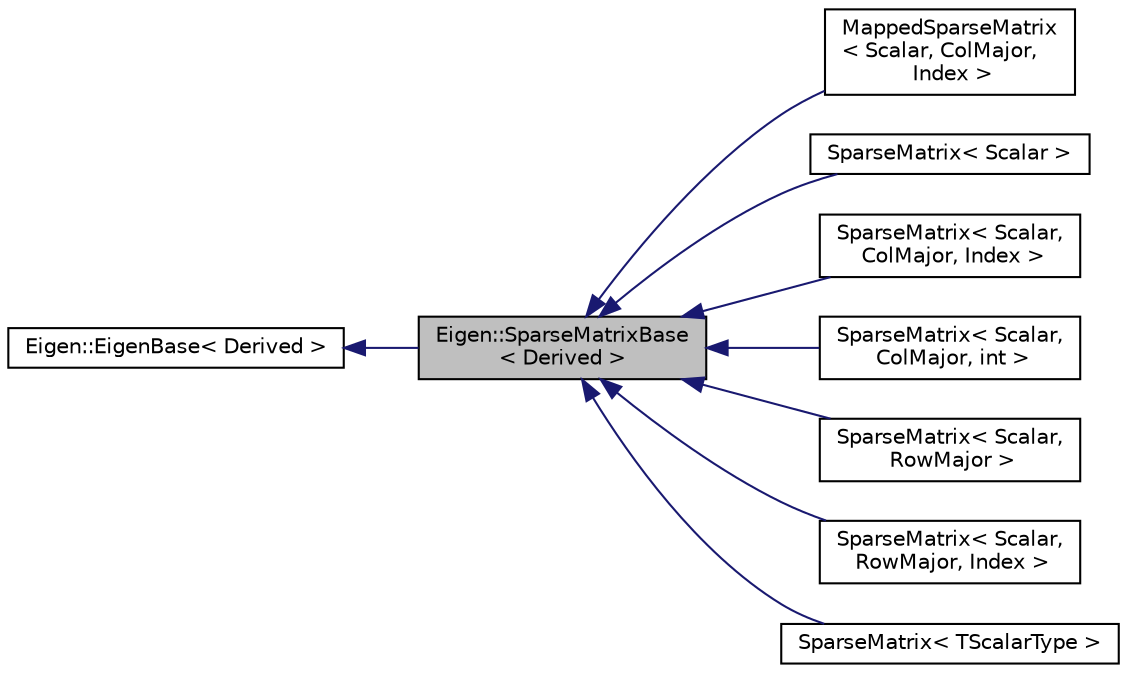 digraph "Eigen::SparseMatrixBase&lt; Derived &gt;"
{
  edge [fontname="Helvetica",fontsize="10",labelfontname="Helvetica",labelfontsize="10"];
  node [fontname="Helvetica",fontsize="10",shape=record];
  rankdir="LR";
  Node1 [label="Eigen::SparseMatrixBase\l\< Derived \>",height=0.2,width=0.4,color="black", fillcolor="grey75", style="filled", fontcolor="black"];
  Node2 -> Node1 [dir="back",color="midnightblue",fontsize="10",style="solid",fontname="Helvetica"];
  Node2 [label="Eigen::EigenBase\< Derived \>",height=0.2,width=0.4,color="black", fillcolor="white", style="filled",URL="$struct_eigen_1_1_eigen_base.html"];
  Node1 -> Node3 [dir="back",color="midnightblue",fontsize="10",style="solid",fontname="Helvetica"];
  Node3 [label="MappedSparseMatrix\l\< Scalar, ColMajor,\l Index \>",height=0.2,width=0.4,color="black", fillcolor="white", style="filled",URL="$class_eigen_1_1_mapped_sparse_matrix.html"];
  Node1 -> Node4 [dir="back",color="midnightblue",fontsize="10",style="solid",fontname="Helvetica"];
  Node4 [label="SparseMatrix\< Scalar \>",height=0.2,width=0.4,color="black", fillcolor="white", style="filled",URL="$class_eigen_1_1_sparse_matrix.html"];
  Node1 -> Node5 [dir="back",color="midnightblue",fontsize="10",style="solid",fontname="Helvetica"];
  Node5 [label="SparseMatrix\< Scalar,\l ColMajor, Index \>",height=0.2,width=0.4,color="black", fillcolor="white", style="filled",URL="$class_eigen_1_1_sparse_matrix.html"];
  Node1 -> Node6 [dir="back",color="midnightblue",fontsize="10",style="solid",fontname="Helvetica"];
  Node6 [label="SparseMatrix\< Scalar,\l ColMajor, int \>",height=0.2,width=0.4,color="black", fillcolor="white", style="filled",URL="$class_eigen_1_1_sparse_matrix.html"];
  Node1 -> Node7 [dir="back",color="midnightblue",fontsize="10",style="solid",fontname="Helvetica"];
  Node7 [label="SparseMatrix\< Scalar,\l RowMajor \>",height=0.2,width=0.4,color="black", fillcolor="white", style="filled",URL="$class_eigen_1_1_sparse_matrix.html"];
  Node1 -> Node8 [dir="back",color="midnightblue",fontsize="10",style="solid",fontname="Helvetica"];
  Node8 [label="SparseMatrix\< Scalar,\l RowMajor, Index \>",height=0.2,width=0.4,color="black", fillcolor="white", style="filled",URL="$class_eigen_1_1_sparse_matrix.html"];
  Node1 -> Node9 [dir="back",color="midnightblue",fontsize="10",style="solid",fontname="Helvetica"];
  Node9 [label="SparseMatrix\< TScalarType \>",height=0.2,width=0.4,color="black", fillcolor="white", style="filled",URL="$class_eigen_1_1_sparse_matrix.html"];
}
